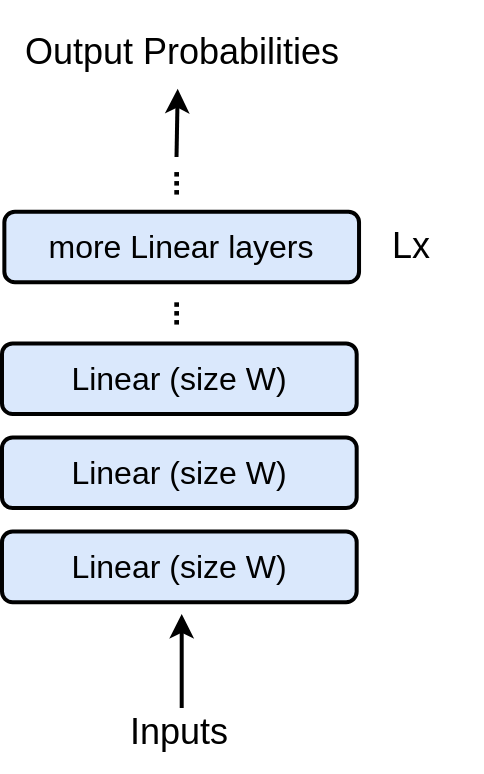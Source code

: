 <mxfile version="22.1.0" type="device">
  <diagram name="Page-1" id="6S5Bs2WwU_J8CWzjllh4">
    <mxGraphModel dx="882" dy="614" grid="1" gridSize="10" guides="1" tooltips="1" connect="1" arrows="1" fold="1" page="1" pageScale="1" pageWidth="827" pageHeight="1169" math="0" shadow="0">
      <root>
        <mxCell id="0" />
        <mxCell id="1" parent="0" />
        <mxCell id="sL3GfZB3y70Jr0FUmJvo-1" value="" style="group;fontSize=16;" parent="1" vertex="1" connectable="0">
          <mxGeometry x="300" y="94" width="240" height="386" as="geometry" />
        </mxCell>
        <mxCell id="Rjbj1c0og_Jh--f2ZAxI-1" value="Linear (size W)" style="rounded=1;whiteSpace=wrap;html=1;fillColor=#dae8fc;strokeColor=#000000;strokeWidth=2;fontSize=16;" parent="sL3GfZB3y70Jr0FUmJvo-1" vertex="1">
          <mxGeometry y="218.756" width="177.34" height="35.283" as="geometry" />
        </mxCell>
        <mxCell id="Rjbj1c0og_Jh--f2ZAxI-2" value="Inputs" style="text;html=1;strokeColor=none;fillColor=none;align=center;verticalAlign=middle;whiteSpace=wrap;rounded=0;fontSize=18;" parent="sL3GfZB3y70Jr0FUmJvo-1" vertex="1">
          <mxGeometry x="19.04" y="346.95" width="139.26" height="39.05" as="geometry" />
        </mxCell>
        <mxCell id="Rjbj1c0og_Jh--f2ZAxI-8" value="" style="endArrow=classic;html=1;rounded=0;strokeWidth=2;fontSize=16;" parent="sL3GfZB3y70Jr0FUmJvo-1" edge="1">
          <mxGeometry width="50" height="50" relative="1" as="geometry">
            <mxPoint x="89.852" y="354.008" as="sourcePoint" />
            <mxPoint x="89.852" y="306.963" as="targetPoint" />
          </mxGeometry>
        </mxCell>
        <mxCell id="Rjbj1c0og_Jh--f2ZAxI-10" value="Linear (size W)" style="rounded=1;whiteSpace=wrap;html=1;fillColor=#dae8fc;strokeColor=#000000;strokeWidth=2;fontSize=16;" parent="sL3GfZB3y70Jr0FUmJvo-1" vertex="1">
          <mxGeometry y="265.8" width="177.34" height="35.283" as="geometry" />
        </mxCell>
        <mxCell id="Rjbj1c0og_Jh--f2ZAxI-11" value="Linear (size W)" style="rounded=1;whiteSpace=wrap;html=1;fillColor=#dae8fc;strokeColor=#000000;strokeWidth=2;fontSize=16;" parent="sL3GfZB3y70Jr0FUmJvo-1" vertex="1">
          <mxGeometry y="171.711" width="177.34" height="35.283" as="geometry" />
        </mxCell>
        <mxCell id="Rjbj1c0og_Jh--f2ZAxI-13" value="Output Probabilities" style="text;html=1;strokeColor=none;fillColor=none;align=center;verticalAlign=middle;whiteSpace=wrap;rounded=0;fontSize=18;" parent="sL3GfZB3y70Jr0FUmJvo-1" vertex="1">
          <mxGeometry x="6.08" y="8.47" width="167.54" height="35.28" as="geometry" />
        </mxCell>
        <mxCell id="Rjbj1c0og_Jh--f2ZAxI-14" value="" style="endArrow=classic;html=1;rounded=0;strokeWidth=2;fontSize=16;" parent="sL3GfZB3y70Jr0FUmJvo-1" edge="1">
          <mxGeometry width="50" height="50" relative="1" as="geometry">
            <mxPoint x="87.261" y="78.508" as="sourcePoint" />
            <mxPoint x="87.852" y="44.401" as="targetPoint" />
          </mxGeometry>
        </mxCell>
        <mxCell id="Rjbj1c0og_Jh--f2ZAxI-16" value="&lt;font style=&quot;font-size: 16px;&quot;&gt;&lt;b style=&quot;font-size: 16px;&quot;&gt;...&lt;/b&gt;&lt;/font&gt;" style="text;html=1;strokeColor=none;fillColor=none;align=center;verticalAlign=middle;whiteSpace=wrap;rounded=0;fontSize=16;rotation=-90;" parent="sL3GfZB3y70Jr0FUmJvo-1" vertex="1">
          <mxGeometry x="47.291" y="138.78" width="70.936" height="35.283" as="geometry" />
        </mxCell>
        <mxCell id="Rjbj1c0og_Jh--f2ZAxI-19" value="more Linear layers" style="rounded=1;whiteSpace=wrap;html=1;fillColor=#dae8fc;strokeColor=#000000;strokeWidth=2;fontSize=16;" parent="sL3GfZB3y70Jr0FUmJvo-1" vertex="1">
          <mxGeometry x="1.182" y="105.849" width="177.34" height="35.283" as="geometry" />
        </mxCell>
        <mxCell id="Rjbj1c0og_Jh--f2ZAxI-20" value="&lt;font style=&quot;font-size: 16px;&quot;&gt;&lt;b style=&quot;font-size: 16px;&quot;&gt;...&lt;/b&gt;&lt;/font&gt;" style="text;html=1;strokeColor=none;fillColor=none;align=center;verticalAlign=middle;whiteSpace=wrap;rounded=0;fontSize=16;rotation=-90;" parent="sL3GfZB3y70Jr0FUmJvo-1" vertex="1">
          <mxGeometry x="47.291" y="73.742" width="70.936" height="35.283" as="geometry" />
        </mxCell>
        <mxCell id="Rjbj1c0og_Jh--f2ZAxI-21" value="Lx" style="text;html=1;strokeColor=none;fillColor=none;align=center;verticalAlign=top;whiteSpace=wrap;rounded=0;fontSize=18;" parent="sL3GfZB3y70Jr0FUmJvo-1" vertex="1">
          <mxGeometry x="169.064" y="105.849" width="70.936" height="35.283" as="geometry" />
        </mxCell>
      </root>
    </mxGraphModel>
  </diagram>
</mxfile>

